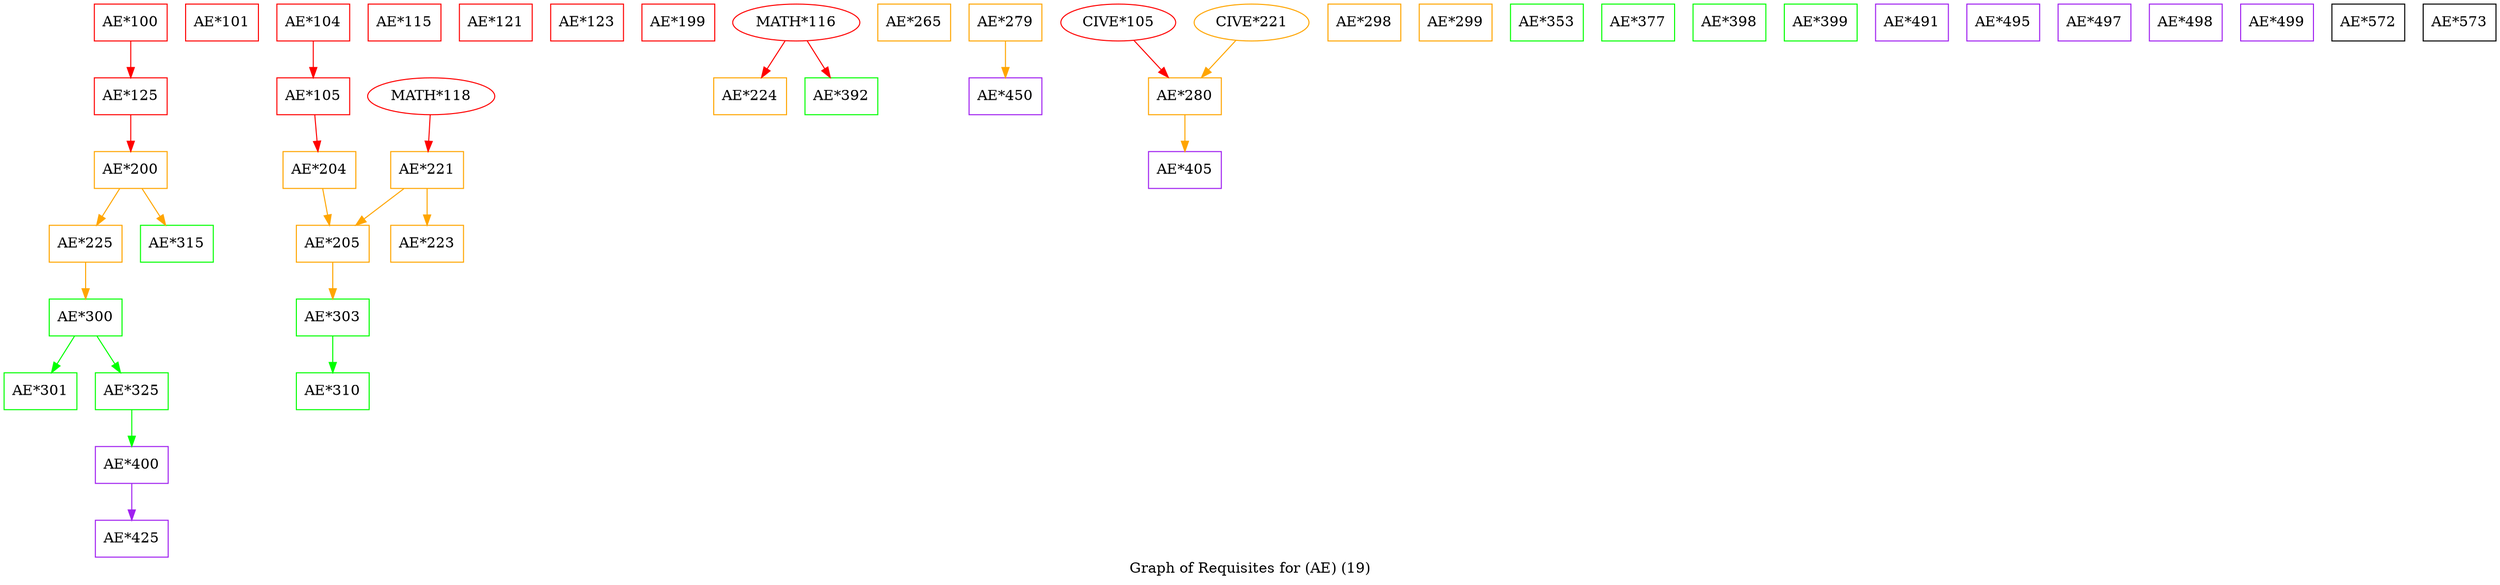 strict digraph "" {
	graph [bb="0,0,2428,563",
		label="Graph of Requisites for (AE) (19)",
		lheight=0.21,
		lp="1214,11.5",
		lwidth=3.26
	];
	node [label="\N"];
	"AE*100"	[color=red,
		height=0.5,
		pos="123.5,545",
		shape=box,
		width=0.98611];
	"AE*125"	[color=red,
		height=0.5,
		pos="123.5,473",
		shape=box,
		width=0.98611];
	"AE*100" -> "AE*125"	[color=red,
		pos="e,123.5,491.1 123.5,526.7 123.5,518.98 123.5,509.71 123.5,501.11"];
	"AE*200"	[color=orange,
		height=0.5,
		pos="123.5,401",
		shape=box,
		width=0.98611];
	"AE*125" -> "AE*200"	[color=red,
		pos="e,123.5,419.1 123.5,454.7 123.5,446.98 123.5,437.71 123.5,429.11"];
	"AE*225"	[color=orange,
		height=0.5,
		pos="79.5,329",
		shape=box,
		width=0.98611];
	"AE*200" -> "AE*225"	[color=orange,
		pos="e,90.251,347.1 112.62,382.7 107.51,374.56 101.3,364.69 95.655,355.7"];
	"AE*315"	[color=green,
		height=0.5,
		pos="168.5,329",
		shape=box,
		width=0.98611];
	"AE*200" -> "AE*315"	[color=orange,
		pos="e,157.5,347.1 134.62,382.7 139.86,374.56 146.2,364.69 151.98,355.7"];
	"AE*101"	[color=red,
		height=0.5,
		pos="212.5,545",
		shape=box,
		width=0.98611];
	"AE*104"	[color=red,
		height=0.5,
		pos="301.5,545",
		shape=box,
		width=0.98611];
	"AE*105"	[color=red,
		height=0.5,
		pos="301.5,473",
		shape=box,
		width=0.98611];
	"AE*104" -> "AE*105"	[color=red,
		pos="e,301.5,491.1 301.5,526.7 301.5,518.98 301.5,509.71 301.5,501.11"];
	"AE*204"	[color=orange,
		height=0.5,
		pos="307.5,401",
		shape=box,
		width=0.98611];
	"AE*105" -> "AE*204"	[color=red,
		pos="e,306.03,419.1 302.98,454.7 303.64,446.98 304.44,437.71 305.18,429.11"];
	"AE*205"	[color=orange,
		height=0.5,
		pos="320.5,329",
		shape=box,
		width=0.98611];
	"AE*204" -> "AE*205"	[color=orange,
		pos="e,317.32,347.1 310.71,382.7 312.15,374.98 313.87,365.71 315.46,357.11"];
	"AE*303"	[color=green,
		height=0.5,
		pos="320.5,257",
		shape=box,
		width=0.98611];
	"AE*205" -> "AE*303"	[color=orange,
		pos="e,320.5,275.1 320.5,310.7 320.5,302.98 320.5,293.71 320.5,285.11"];
	"AE*115"	[color=red,
		height=0.5,
		pos="390.5,545",
		shape=box,
		width=0.98611];
	"AE*121"	[color=red,
		height=0.5,
		pos="479.5,545",
		shape=box,
		width=0.98611];
	"AE*123"	[color=red,
		height=0.5,
		pos="568.5,545",
		shape=box,
		width=0.98611];
	"AE*300"	[color=green,
		height=0.5,
		pos="79.5,257",
		shape=box,
		width=0.98611];
	"AE*225" -> "AE*300"	[color=orange,
		pos="e,79.5,275.1 79.5,310.7 79.5,302.98 79.5,293.71 79.5,285.11"];
	"AE*199"	[color=red,
		height=0.5,
		pos="657.5,545",
		shape=box,
		width=0.98611];
	"AE*301"	[color=green,
		height=0.5,
		pos="35.5,185",
		shape=box,
		width=0.98611];
	"AE*300" -> "AE*301"	[color=green,
		pos="e,46.251,203.1 68.624,238.7 63.508,230.56 57.305,220.69 51.655,211.7"];
	"AE*325"	[color=green,
		height=0.5,
		pos="124.5,185",
		shape=box,
		width=0.98611];
	"AE*300" -> "AE*325"	[color=green,
		pos="e,113.5,203.1 90.624,238.7 95.855,230.56 102.2,220.69 107.98,211.7"];
	"AE*310"	[color=green,
		height=0.5,
		pos="320.5,185",
		shape=box,
		width=0.98611];
	"AE*303" -> "AE*310"	[color=green,
		pos="e,320.5,203.1 320.5,238.7 320.5,230.98 320.5,221.71 320.5,213.11"];
	"AE*221"	[color=orange,
		height=0.5,
		pos="412.5,401",
		shape=box,
		width=0.98611];
	"AE*221" -> "AE*205"	[color=orange,
		pos="e,342.98,347.1 389.76,382.7 378.06,373.8 363.64,362.82 350.99,353.2"];
	"AE*223"	[color=orange,
		height=0.5,
		pos="412.5,329",
		shape=box,
		width=0.98611];
	"AE*221" -> "AE*223"	[color=orange,
		pos="e,412.5,347.1 412.5,382.7 412.5,374.98 412.5,365.71 412.5,357.11"];
	"MATH*118"	[color=red,
		height=0.5,
		pos="416.5,473",
		width=1.7151];
	"MATH*118" -> "AE*221"	[color=red,
		pos="e,413.48,419.1 415.51,454.7 415.07,446.98 414.54,437.71 414.05,429.11"];
	"AE*224"	[color=orange,
		height=0.5,
		pos="727.5,473",
		shape=box,
		width=0.98611];
	"MATH*116"	[color=red,
		height=0.5,
		pos="772.5,545",
		width=1.7151];
	"MATH*116" -> "AE*224"	[color=red,
		pos="e,738.61,491.28 761.61,527.05 756.38,518.92 750,509 744.18,499.94"];
	"AE*392"	[color=green,
		height=0.5,
		pos="816.5,473",
		shape=box,
		width=0.98611];
	"MATH*116" -> "AE*392"	[color=red,
		pos="e,805.64,491.28 783.15,527.05 788.26,518.92 794.5,509 800.19,499.94"];
	"AE*400"	[color=purple,
		height=0.5,
		pos="124.5,113",
		shape=box,
		width=0.98611];
	"AE*325" -> "AE*400"	[color=green,
		pos="e,124.5,131.1 124.5,166.7 124.5,158.98 124.5,149.71 124.5,141.11"];
	"AE*265"	[color=orange,
		height=0.5,
		pos="887.5,545",
		shape=box,
		width=0.98611];
	"AE*279"	[color=orange,
		height=0.5,
		pos="976.5,545",
		shape=box,
		width=0.98611];
	"AE*450"	[color=purple,
		height=0.5,
		pos="976.5,473",
		shape=box,
		width=0.98611];
	"AE*279" -> "AE*450"	[color=orange,
		pos="e,976.5,491.1 976.5,526.7 976.5,518.98 976.5,509.71 976.5,501.11"];
	"AE*280"	[color=orange,
		height=0.5,
		pos="1150.5,473",
		shape=box,
		width=0.98611];
	"AE*405"	[color=purple,
		height=0.5,
		pos="1150.5,401",
		shape=box,
		width=0.98611];
	"AE*280" -> "AE*405"	[color=orange,
		pos="e,1150.5,419.1 1150.5,454.7 1150.5,446.98 1150.5,437.71 1150.5,429.11"];
	"CIVE*105"	[color=red,
		height=0.5,
		pos="1085.5,545",
		width=1.5526];
	"CIVE*105" -> "AE*280"	[color=red,
		pos="e,1134.3,491.45 1100.9,527.41 1108.8,518.95 1118.5,508.47 1127.2,499.05"];
	"CIVE*221"	[color=orange,
		height=0.5,
		pos="1215.5,545",
		width=1.5526];
	"CIVE*221" -> "AE*280"	[color=orange,
		pos="e,1166.7,491.45 1200.1,527.41 1192.2,518.95 1182.5,508.47 1173.8,499.05"];
	"AE*298"	[color=orange,
		height=0.5,
		pos="1324.5,545",
		shape=box,
		width=0.98611];
	"AE*299"	[color=orange,
		height=0.5,
		pos="1413.5,545",
		shape=box,
		width=0.98611];
	"AE*425"	[color=purple,
		height=0.5,
		pos="124.5,41",
		shape=box,
		width=0.98611];
	"AE*400" -> "AE*425"	[color=purple,
		pos="e,124.5,59.104 124.5,94.697 124.5,86.983 124.5,77.712 124.5,69.112"];
	"AE*353"	[color=green,
		height=0.5,
		pos="1502.5,545",
		shape=box,
		width=0.98611];
	"AE*377"	[color=green,
		height=0.5,
		pos="1591.5,545",
		shape=box,
		width=0.98611];
	"AE*398"	[color=green,
		height=0.5,
		pos="1680.5,545",
		shape=box,
		width=0.98611];
	"AE*399"	[color=green,
		height=0.5,
		pos="1769.5,545",
		shape=box,
		width=0.98611];
	"AE*491"	[color=purple,
		height=0.5,
		pos="1858.5,545",
		shape=box,
		width=0.98611];
	"AE*495"	[color=purple,
		height=0.5,
		pos="1947.5,545",
		shape=box,
		width=0.98611];
	"AE*497"	[color=purple,
		height=0.5,
		pos="2036.5,545",
		shape=box,
		width=0.98611];
	"AE*498"	[color=purple,
		height=0.5,
		pos="2125.5,545",
		shape=box,
		width=0.98611];
	"AE*499"	[color=purple,
		height=0.5,
		pos="2214.5,545",
		shape=box,
		width=0.98611];
	"AE*572"	[height=0.5,
		pos="2303.5,545",
		shape=box,
		width=0.98611];
	"AE*573"	[height=0.5,
		pos="2392.5,545",
		shape=box,
		width=0.98611];
}
